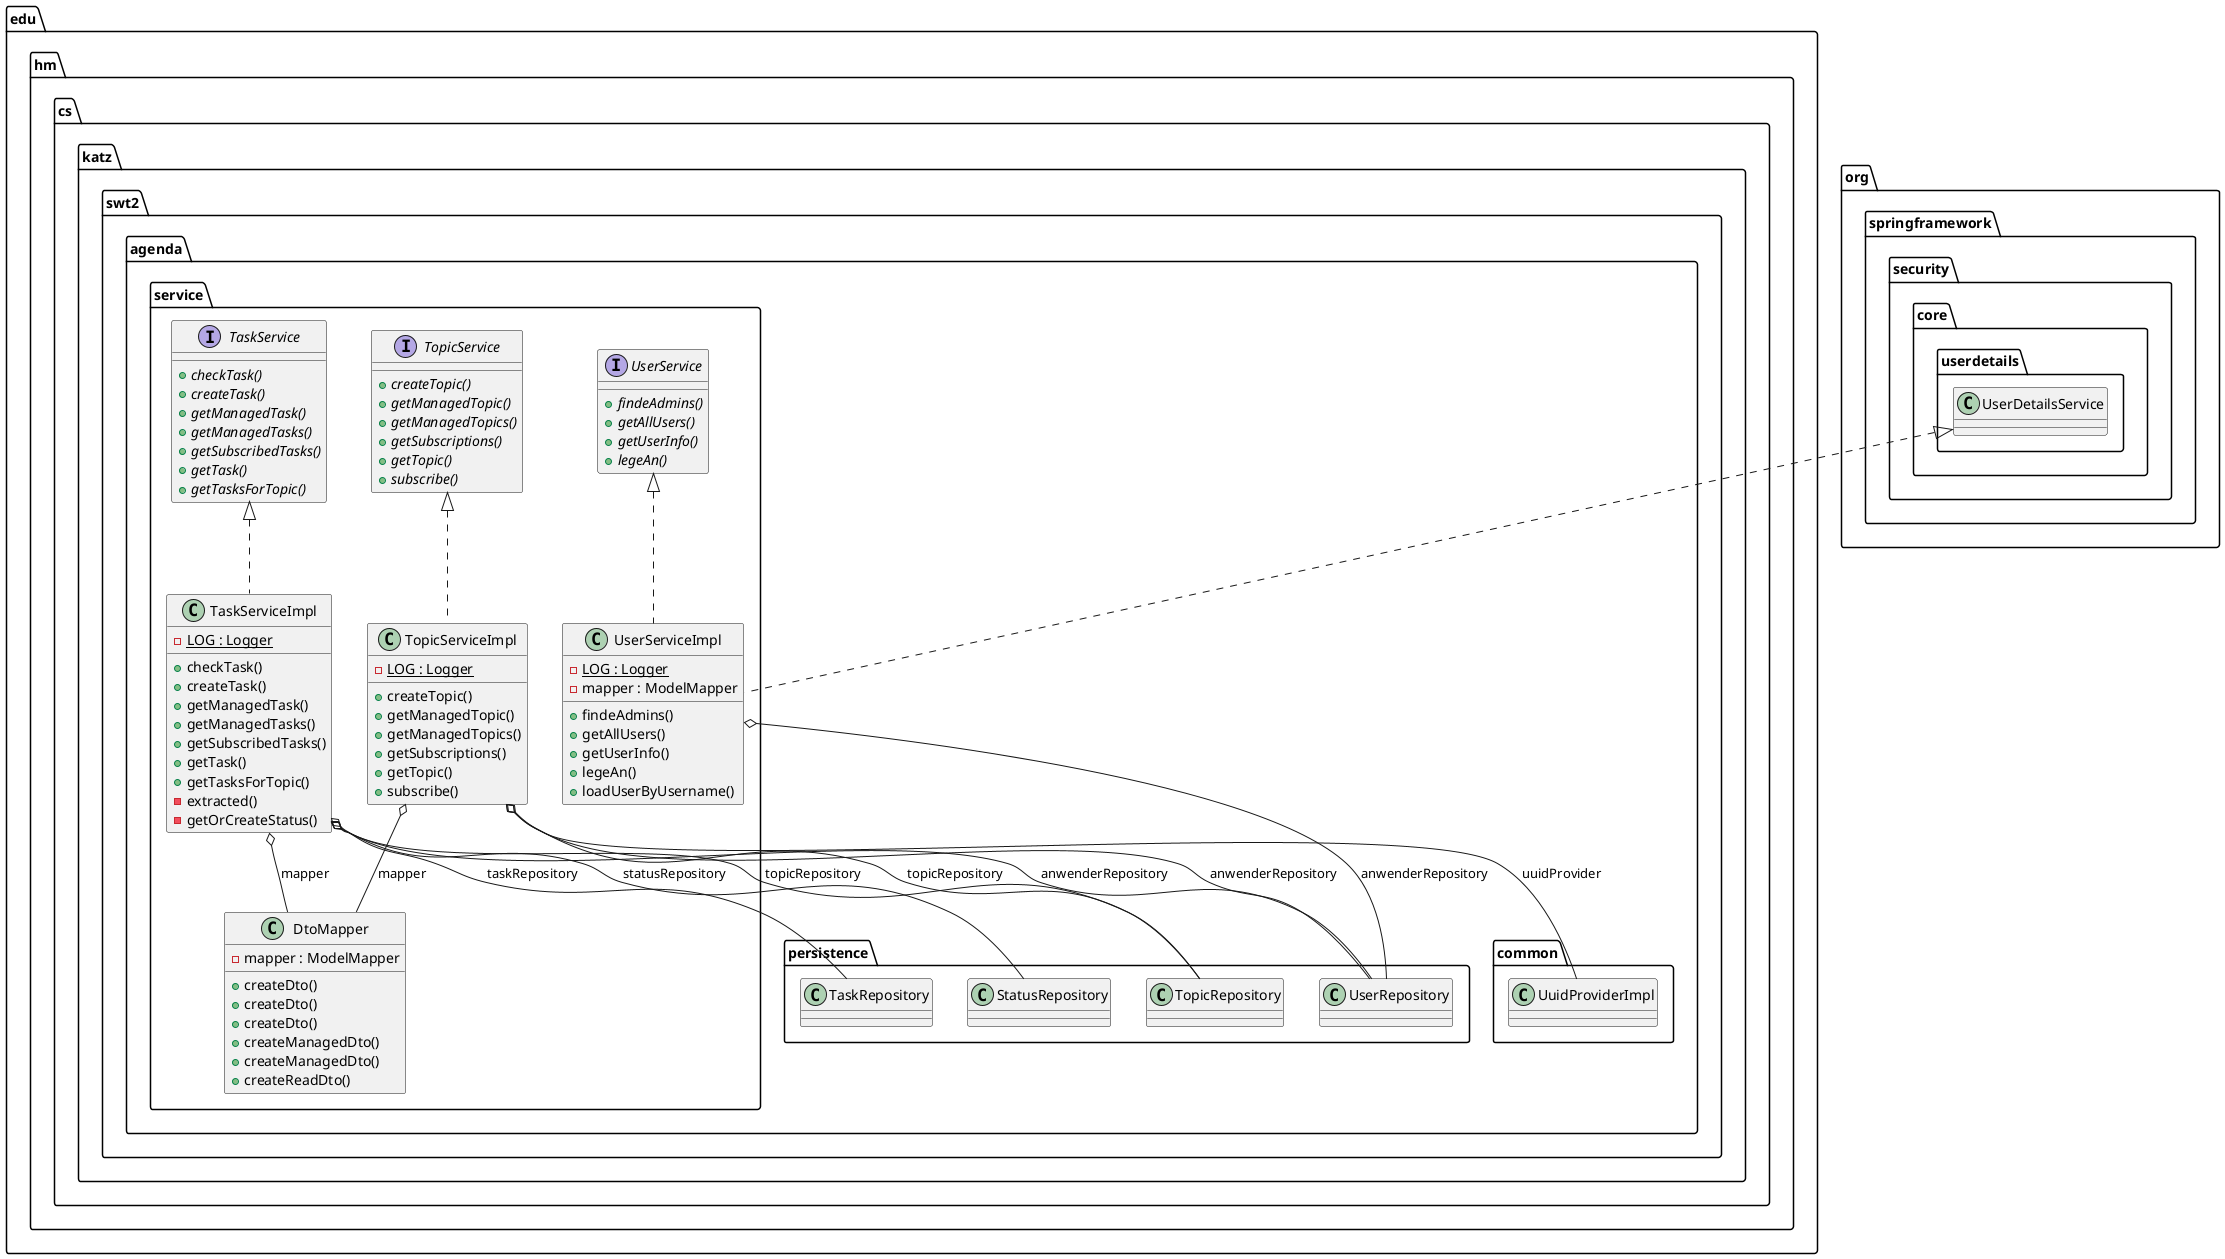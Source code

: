 @startuml

class edu.hm.cs.katz.swt2.agenda.service.DtoMapper {
    - mapper : ModelMapper
    + createDto()
    + createDto()
    + createDto()
    + createManagedDto()
    + createManagedDto()
    + createReadDto()
}



interface edu.hm.cs.katz.swt2.agenda.service.TaskService {
    {abstract} + checkTask()
    {abstract} + createTask()
    {abstract} + getManagedTask()
    {abstract} + getManagedTasks()
    {abstract} + getSubscribedTasks()
    {abstract} + getTask()
    {abstract} + getTasksForTopic()
}



class edu.hm.cs.katz.swt2.agenda.service.TaskServiceImpl {
    {static} - LOG : Logger
    + checkTask()
    + createTask()
    + getManagedTask()
    + getManagedTasks()
    + getSubscribedTasks()
    + getTask()
    + getTasksForTopic()
    - extracted()
    - getOrCreateStatus()
}



interface edu.hm.cs.katz.swt2.agenda.service.TopicService {
    {abstract} + createTopic()
    {abstract} + getManagedTopic()
    {abstract} + getManagedTopics()
    {abstract} + getSubscriptions()
    {abstract} + getTopic()
    {abstract} + subscribe()
}



class edu.hm.cs.katz.swt2.agenda.service.TopicServiceImpl {
    {static} - LOG : Logger
    + createTopic()
    + getManagedTopic()
    + getManagedTopics()
    + getSubscriptions()
    + getTopic()
    + subscribe()
}




interface edu.hm.cs.katz.swt2.agenda.service.UserService {
    {abstract} + findeAdmins()
    {abstract} + getAllUsers()
    {abstract} + getUserInfo()
    {abstract} + legeAn()
}




class edu.hm.cs.katz.swt2.agenda.service.UserServiceImpl {
    {static} - LOG : Logger
    - mapper : ModelMapper
    + findeAdmins()
    + getAllUsers()
    + getUserInfo()
    + legeAn()
    + loadUserByUsername()
}

  

  edu.hm.cs.katz.swt2.agenda.service.TaskServiceImpl .up.|> edu.hm.cs.katz.swt2.agenda.service.TaskService
  edu.hm.cs.katz.swt2.agenda.service.TaskServiceImpl o-- edu.hm.cs.katz.swt2.agenda.persistence.UserRepository : anwenderRepository
  edu.hm.cs.katz.swt2.agenda.service.TaskServiceImpl o-- edu.hm.cs.katz.swt2.agenda.service.DtoMapper : mapper
  edu.hm.cs.katz.swt2.agenda.service.TaskServiceImpl o-- edu.hm.cs.katz.swt2.agenda.persistence.StatusRepository : statusRepository
  edu.hm.cs.katz.swt2.agenda.service.TaskServiceImpl o-- edu.hm.cs.katz.swt2.agenda.persistence.TaskRepository : taskRepository
  edu.hm.cs.katz.swt2.agenda.service.TaskServiceImpl o-- edu.hm.cs.katz.swt2.agenda.persistence.TopicRepository : topicRepository
  edu.hm.cs.katz.swt2.agenda.service.TopicServiceImpl .up.|> edu.hm.cs.katz.swt2.agenda.service.TopicService
  edu.hm.cs.katz.swt2.agenda.service.TopicServiceImpl o-- edu.hm.cs.katz.swt2.agenda.persistence.UserRepository : anwenderRepository
  edu.hm.cs.katz.swt2.agenda.service.TopicServiceImpl o-- edu.hm.cs.katz.swt2.agenda.service.DtoMapper : mapper
  edu.hm.cs.katz.swt2.agenda.service.TopicServiceImpl o-- edu.hm.cs.katz.swt2.agenda.persistence.TopicRepository : topicRepository
  edu.hm.cs.katz.swt2.agenda.service.TopicServiceImpl o-- edu.hm.cs.katz.swt2.agenda.common.UuidProviderImpl : uuidProvider
  edu.hm.cs.katz.swt2.agenda.service.UserServiceImpl .up.|> edu.hm.cs.katz.swt2.agenda.service.UserService
  edu.hm.cs.katz.swt2.agenda.service.UserServiceImpl .up.|> org.springframework.security.core.userdetails.UserDetailsService
  edu.hm.cs.katz.swt2.agenda.service.UserServiceImpl o-- edu.hm.cs.katz.swt2.agenda.persistence.UserRepository : anwenderRepository


@enduml
